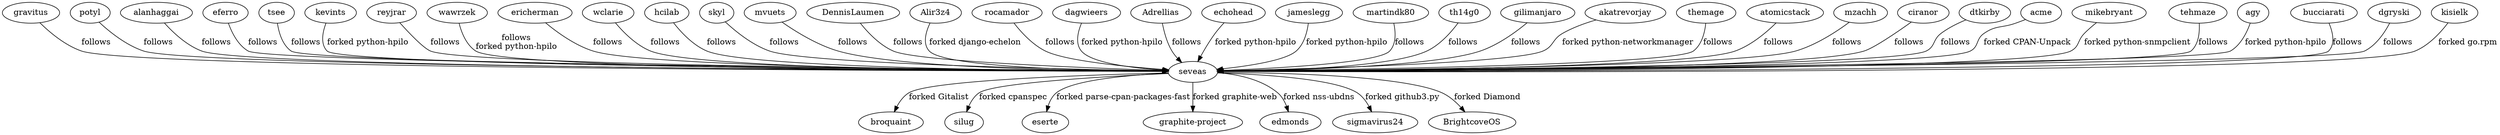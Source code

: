 digraph network {
    "gravitus"
    "potyl"
    "alanhaggai"
    "eferro"
    "tsee"
    "kevints"
    "reyjrar"
    "wawrzek"
    "ericherman"
    "wclarie"
    "hcilab"
    "skyl"
    "mvuets"
    "DennisLaumen"
    "Alir3z4"
    "rocamador"
    "dagwieers"
    "Adrellias"
    "echohead"
    "jameslegg"
    "martindk80"
    "th14g0"
    "gilimanjaro"
    "akatrevorjay"
    "themage"
    "atomicstack"
    "mzachh"
    "ciranor"
    "dtkirby"
    "acme"
    "seveas"
    "mikebryant"
    "tehmaze"
    "agy"
    "bucciarati"
    "dgryski"
    "kisielk"
    "gravitus" -> "seveas" [label="follows"]
    "potyl" -> "seveas" [label="follows"]
    "alanhaggai" -> "seveas" [label="follows"]
    "eferro" -> "seveas" [label="follows"]
    "tsee" -> "seveas" [label="follows"]
    "kevints" -> "seveas" [label="forked python-hpilo"]
    "reyjrar" -> "seveas" [label="follows"]
    "wawrzek" -> "seveas" [label="follows\nforked python-hpilo"]
    "ericherman" -> "seveas" [label="follows"]
    "wclarie" -> "seveas" [label="follows"]
    "hcilab" -> "seveas" [label="follows"]
    "skyl" -> "seveas" [label="follows"]
    "mvuets" -> "seveas" [label="follows"]
    "DennisLaumen" -> "seveas" [label="follows"]
    "Alir3z4" -> "seveas" [label="forked django-echelon"]
    "rocamador" -> "seveas" [label="follows"]
    "dagwieers" -> "seveas" [label="forked python-hpilo"]
    "Adrellias" -> "seveas" [label="follows"]
    "echohead" -> "seveas" [label="forked python-hpilo"]
    "jameslegg" -> "seveas" [label="forked python-hpilo"]
    "martindk80" -> "seveas" [label="follows"]
    "th14g0" -> "seveas" [label="follows"]
    "gilimanjaro" -> "seveas" [label="follows"]
    "akatrevorjay" -> "seveas" [label="forked python-networkmanager"]
    "themage" -> "seveas" [label="follows"]
    "atomicstack" -> "seveas" [label="follows"]
    "mzachh" -> "seveas" [label="follows"]
    "ciranor" -> "seveas" [label="follows"]
    "dtkirby" -> "seveas" [label="follows"]
    "acme" -> "seveas" [label="forked CPAN-Unpack"]
    "seveas" -> "broquaint" [label="forked Gitalist"]
    "seveas" -> "silug" [label="forked cpanspec"]
    "seveas" -> "eserte" [label="forked parse-cpan-packages-fast"]
    "seveas" -> "graphite-project" [label="forked graphite-web"]
    "seveas" -> "edmonds" [label="forked nss-ubdns"]
    "seveas" -> "sigmavirus24" [label="forked github3.py"]
    "seveas" -> "BrightcoveOS" [label="forked Diamond"]
    "mikebryant" -> "seveas" [label="forked python-snmpclient"]
    "tehmaze" -> "seveas" [label="follows"]
    "agy" -> "seveas" [label="forked python-hpilo"]
    "bucciarati" -> "seveas" [label="follows"]
    "dgryski" -> "seveas" [label="follows"]
    "kisielk" -> "seveas" [label="forked go.rpm"]
}